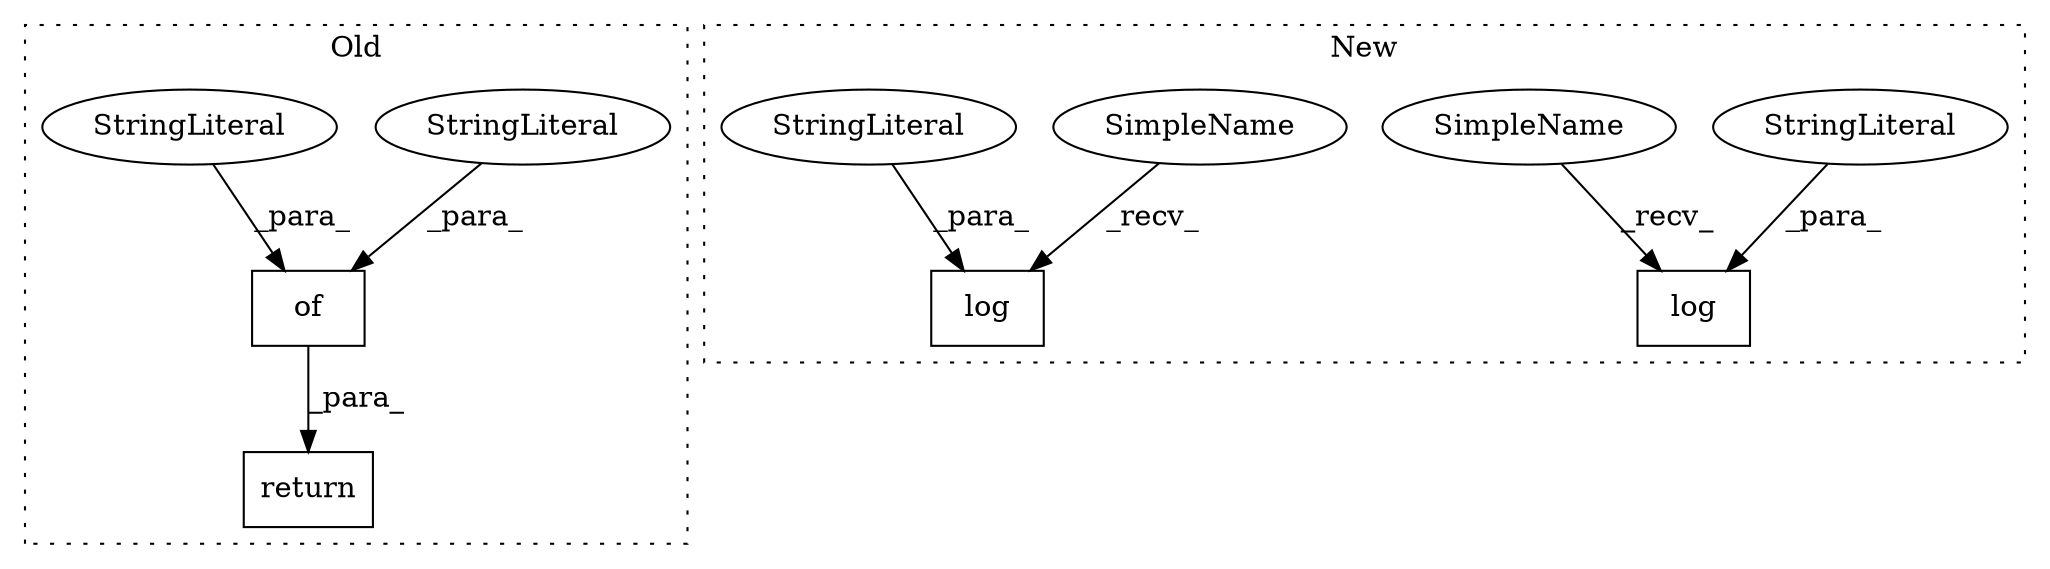 digraph G {
subgraph cluster0 {
1 [label="of" a="32" s="3632,3688" l="3,1" shape="box"];
4 [label="StringLiteral" a="45" s="3678" l="5" shape="ellipse"];
5 [label="return" a="41" s="3621" l="7" shape="box"];
6 [label="StringLiteral" a="45" s="3635" l="10" shape="ellipse"];
label = "Old";
style="dotted";
}
subgraph cluster1 {
2 [label="log" a="32" s="3491,3518" l="4,1" shape="box"];
3 [label="StringLiteral" a="45" s="3495" l="14" shape="ellipse"];
7 [label="log" a="32" s="3530,3560" l="4,1" shape="box"];
8 [label="StringLiteral" a="45" s="3534" l="18" shape="ellipse"];
9 [label="SimpleName" a="42" s="3486" l="4" shape="ellipse"];
10 [label="SimpleName" a="42" s="3525" l="4" shape="ellipse"];
label = "New";
style="dotted";
}
1 -> 5 [label="_para_"];
3 -> 2 [label="_para_"];
4 -> 1 [label="_para_"];
6 -> 1 [label="_para_"];
8 -> 7 [label="_para_"];
9 -> 2 [label="_recv_"];
10 -> 7 [label="_recv_"];
}